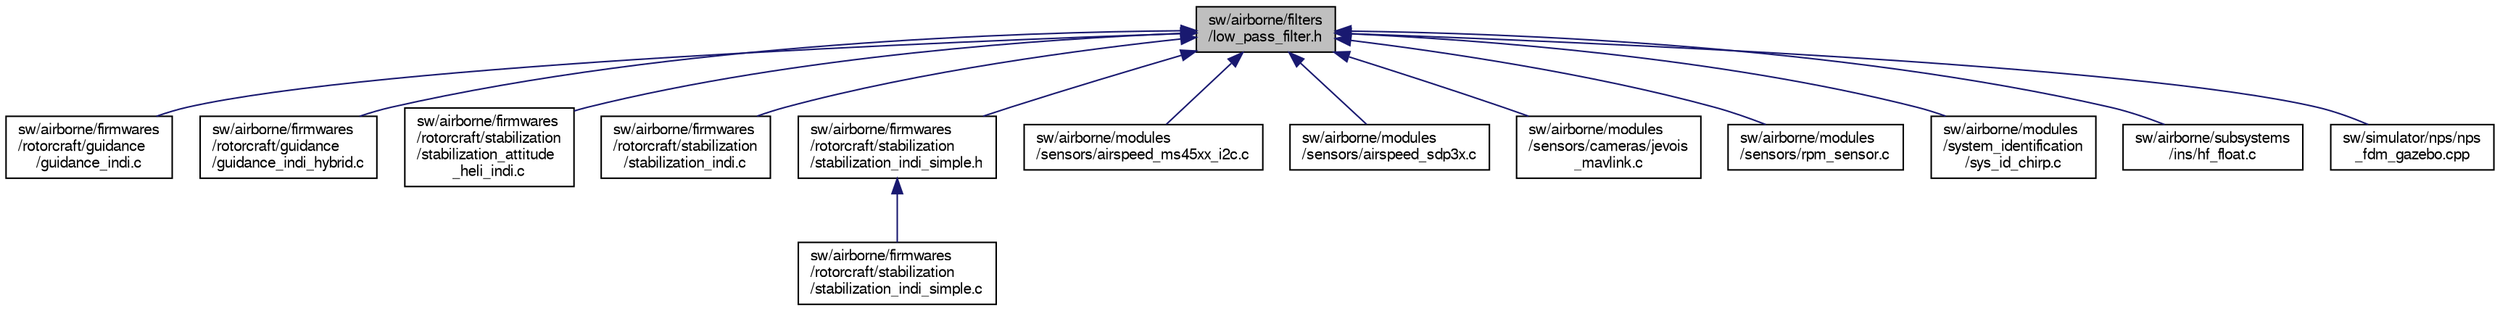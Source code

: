 digraph "sw/airborne/filters/low_pass_filter.h"
{
  edge [fontname="FreeSans",fontsize="10",labelfontname="FreeSans",labelfontsize="10"];
  node [fontname="FreeSans",fontsize="10",shape=record];
  Node1 [label="sw/airborne/filters\l/low_pass_filter.h",height=0.2,width=0.4,color="black", fillcolor="grey75", style="filled", fontcolor="black"];
  Node1 -> Node2 [dir="back",color="midnightblue",fontsize="10",style="solid",fontname="FreeSans"];
  Node2 [label="sw/airborne/firmwares\l/rotorcraft/guidance\l/guidance_indi.c",height=0.2,width=0.4,color="black", fillcolor="white", style="filled",URL="$guidance__indi_8c.html",tooltip="A guidance mode based on Incremental Nonlinear Dynamic Inversion. "];
  Node1 -> Node3 [dir="back",color="midnightblue",fontsize="10",style="solid",fontname="FreeSans"];
  Node3 [label="sw/airborne/firmwares\l/rotorcraft/guidance\l/guidance_indi_hybrid.c",height=0.2,width=0.4,color="black", fillcolor="white", style="filled",URL="$guidance__indi__hybrid_8c.html",tooltip="A guidance mode based on Incremental Nonlinear Dynamic Inversion Come to IROS2016 to learn more! ..."];
  Node1 -> Node4 [dir="back",color="midnightblue",fontsize="10",style="solid",fontname="FreeSans"];
  Node4 [label="sw/airborne/firmwares\l/rotorcraft/stabilization\l/stabilization_attitude\l_heli_indi.c",height=0.2,width=0.4,color="black", fillcolor="white", style="filled",URL="$stabilization__attitude__heli__indi_8c.html",tooltip="Helicopter quaternion INDI attitude stabilization. "];
  Node1 -> Node5 [dir="back",color="midnightblue",fontsize="10",style="solid",fontname="FreeSans"];
  Node5 [label="sw/airborne/firmwares\l/rotorcraft/stabilization\l/stabilization_indi.c",height=0.2,width=0.4,color="black", fillcolor="white", style="filled",URL="$stabilization__indi_8c.html"];
  Node1 -> Node6 [dir="back",color="midnightblue",fontsize="10",style="solid",fontname="FreeSans"];
  Node6 [label="sw/airborne/firmwares\l/rotorcraft/stabilization\l/stabilization_indi_simple.h",height=0.2,width=0.4,color="black", fillcolor="white", style="filled",URL="$stabilization__indi__simple_8h.html"];
  Node6 -> Node7 [dir="back",color="midnightblue",fontsize="10",style="solid",fontname="FreeSans"];
  Node7 [label="sw/airborne/firmwares\l/rotorcraft/stabilization\l/stabilization_indi_simple.c",height=0.2,width=0.4,color="black", fillcolor="white", style="filled",URL="$stabilization__indi__simple_8c.html"];
  Node1 -> Node8 [dir="back",color="midnightblue",fontsize="10",style="solid",fontname="FreeSans"];
  Node8 [label="sw/airborne/modules\l/sensors/airspeed_ms45xx_i2c.c",height=0.2,width=0.4,color="black", fillcolor="white", style="filled",URL="$airspeed__ms45xx__i2c_8c.html",tooltip="Airspeed sensor module using the MS45xxDO digital pressure sensor via I2C. "];
  Node1 -> Node9 [dir="back",color="midnightblue",fontsize="10",style="solid",fontname="FreeSans"];
  Node9 [label="sw/airborne/modules\l/sensors/airspeed_sdp3x.c",height=0.2,width=0.4,color="black", fillcolor="white", style="filled",URL="$airspeed__sdp3x_8c.html",tooltip="Airspeed driver for the SDP3X pressure sensor via I2C. "];
  Node1 -> Node10 [dir="back",color="midnightblue",fontsize="10",style="solid",fontname="FreeSans"];
  Node10 [label="sw/airborne/modules\l/sensors/cameras/jevois\l_mavlink.c",height=0.2,width=0.4,color="black", fillcolor="white", style="filled",URL="$jevois__mavlink_8c.html"];
  Node1 -> Node11 [dir="back",color="midnightblue",fontsize="10",style="solid",fontname="FreeSans"];
  Node11 [label="sw/airborne/modules\l/sensors/rpm_sensor.c",height=0.2,width=0.4,color="black", fillcolor="white", style="filled",URL="$rpm__sensor_8c.html"];
  Node1 -> Node12 [dir="back",color="midnightblue",fontsize="10",style="solid",fontname="FreeSans"];
  Node12 [label="sw/airborne/modules\l/system_identification\l/sys_id_chirp.c",height=0.2,width=0.4,color="black", fillcolor="white", style="filled",URL="$sys__id__chirp_8c.html"];
  Node1 -> Node13 [dir="back",color="midnightblue",fontsize="10",style="solid",fontname="FreeSans"];
  Node13 [label="sw/airborne/subsystems\l/ins/hf_float.c",height=0.2,width=0.4,color="black", fillcolor="white", style="filled",URL="$hf__float_8c.html",tooltip="Horizontal filter (x,y) to estimate position and velocity. "];
  Node1 -> Node14 [dir="back",color="midnightblue",fontsize="10",style="solid",fontname="FreeSans"];
  Node14 [label="sw/simulator/nps/nps\l_fdm_gazebo.cpp",height=0.2,width=0.4,color="black", fillcolor="white", style="filled",URL="$nps__fdm__gazebo_8cpp.html",tooltip="Flight Dynamics Model (FDM) for NPS using Gazebo. "];
}
